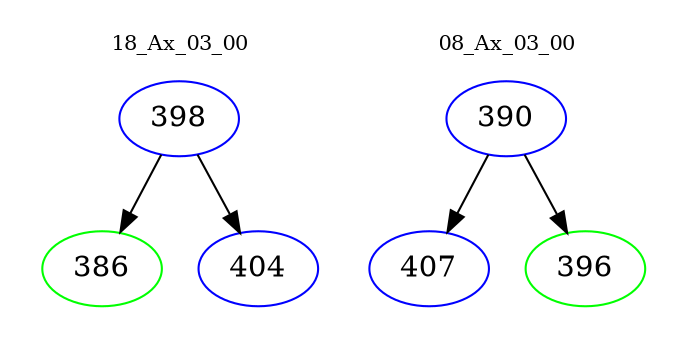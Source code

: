digraph{
subgraph cluster_0 {
color = white
label = "18_Ax_03_00";
fontsize=10;
T0_398 [label="398", color="blue"]
T0_398 -> T0_386 [color="black"]
T0_386 [label="386", color="green"]
T0_398 -> T0_404 [color="black"]
T0_404 [label="404", color="blue"]
}
subgraph cluster_1 {
color = white
label = "08_Ax_03_00";
fontsize=10;
T1_390 [label="390", color="blue"]
T1_390 -> T1_407 [color="black"]
T1_407 [label="407", color="blue"]
T1_390 -> T1_396 [color="black"]
T1_396 [label="396", color="green"]
}
}

